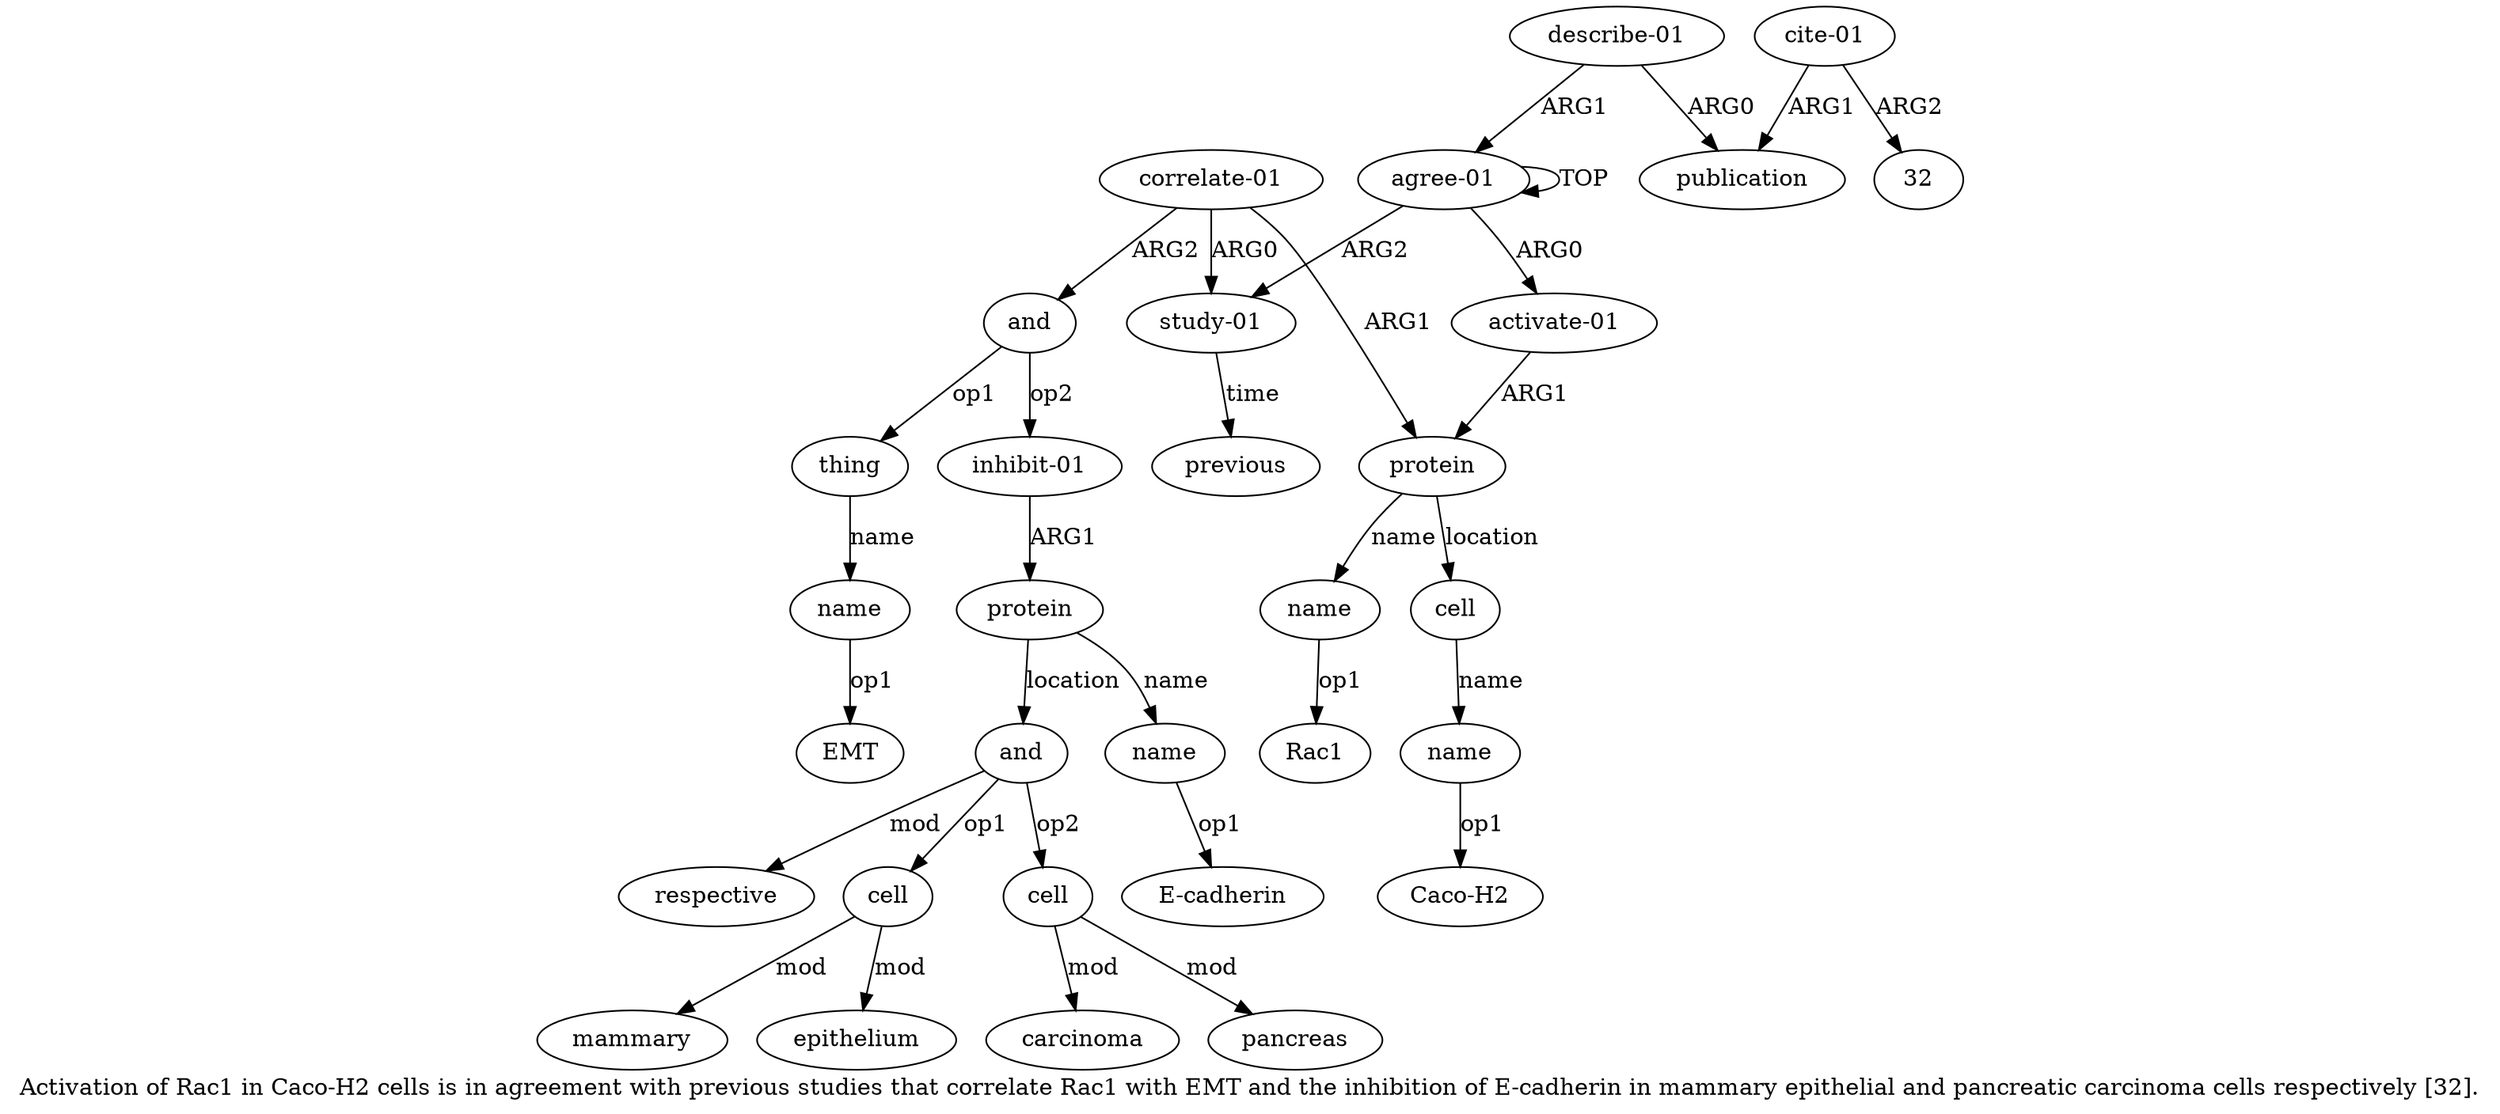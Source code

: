 digraph  {
	graph [label="Activation of Rac1 in Caco-H2 cells is in agreement with previous studies that correlate Rac1 with EMT and the inhibition of E-cadherin \
in mammary epithelial and pancreatic carcinoma cells respectively [32]."];
	node [label="\N"];
	a20	 [color=black,
		gold_ind=20,
		gold_label=carcinoma,
		label=carcinoma,
		test_ind=20,
		test_label=carcinoma];
	a21	 [color=black,
		gold_ind=21,
		gold_label=respective,
		label=respective,
		test_ind=21,
		test_label=respective];
	a22	 [color=black,
		gold_ind=22,
		gold_label=previous,
		label=previous,
		test_ind=22,
		test_label=previous];
	a23	 [color=black,
		gold_ind=23,
		gold_label="describe-01",
		label="describe-01",
		test_ind=23,
		test_label="describe-01"];
	a24	 [color=black,
		gold_ind=24,
		gold_label=publication,
		label=publication,
		test_ind=24,
		test_label=publication];
	a23 -> a24 [key=0,
	color=black,
	gold_label=ARG0,
	label=ARG0,
	test_label=ARG0];
a0 [color=black,
	gold_ind=0,
	gold_label="agree-01",
	label="agree-01",
	test_ind=0,
	test_label="agree-01"];
a23 -> a0 [key=0,
color=black,
gold_label=ARG1,
label=ARG1,
test_label=ARG1];
a25 [color=black,
gold_ind=25,
gold_label="cite-01",
label="cite-01",
test_ind=25,
test_label="cite-01"];
a25 -> a24 [key=0,
color=black,
gold_label=ARG1,
label=ARG1,
test_label=ARG1];
"a25 32" [color=black,
gold_ind=-1,
gold_label=32,
label=32,
test_ind=-1,
test_label=32];
a25 -> "a25 32" [key=0,
color=black,
gold_label=ARG2,
label=ARG2,
test_label=ARG2];
"a13 E-cadherin" [color=black,
gold_ind=-1,
gold_label="E-cadherin",
label="E-cadherin",
test_ind=-1,
test_label="E-cadherin"];
"a3 Rac1" [color=black,
gold_ind=-1,
gold_label=Rac1,
label=Rac1,
test_ind=-1,
test_label=Rac1];
"a5 Caco-H2" [color=black,
gold_ind=-1,
gold_label="Caco-H2",
label="Caco-H2",
test_ind=-1,
test_label="Caco-H2"];
a15 [color=black,
gold_ind=15,
gold_label=cell,
label=cell,
test_ind=15,
test_label=cell];
a17 [color=black,
gold_ind=17,
gold_label=mammary,
label=mammary,
test_ind=17,
test_label=mammary];
a15 -> a17 [key=0,
color=black,
gold_label=mod,
label=mod,
test_label=mod];
a16 [color=black,
gold_ind=16,
gold_label=epithelium,
label=epithelium,
test_ind=16,
test_label=epithelium];
a15 -> a16 [key=0,
color=black,
gold_label=mod,
label=mod,
test_label=mod];
a14 [color=black,
gold_ind=14,
gold_label=and,
label=and,
test_ind=14,
test_label=and];
a14 -> a21 [key=0,
color=black,
gold_label=mod,
label=mod,
test_label=mod];
a14 -> a15 [key=0,
color=black,
gold_label=op1,
label=op1,
test_label=op1];
a18 [color=black,
gold_ind=18,
gold_label=cell,
label=cell,
test_ind=18,
test_label=cell];
a14 -> a18 [key=0,
color=black,
gold_label=op2,
label=op2,
test_label=op2];
a11 [color=black,
gold_ind=11,
gold_label="inhibit-01",
label="inhibit-01",
test_ind=11,
test_label="inhibit-01"];
a12 [color=black,
gold_ind=12,
gold_label=protein,
label=protein,
test_ind=12,
test_label=protein];
a11 -> a12 [key=0,
color=black,
gold_label=ARG1,
label=ARG1,
test_label=ARG1];
a10 [color=black,
gold_ind=10,
gold_label=name,
label=name,
test_ind=10,
test_label=name];
"a10 EMT" [color=black,
gold_ind=-1,
gold_label=EMT,
label=EMT,
test_ind=-1,
test_label=EMT];
a10 -> "a10 EMT" [key=0,
color=black,
gold_label=op1,
label=op1,
test_label=op1];
a13 [color=black,
gold_ind=13,
gold_label=name,
label=name,
test_ind=13,
test_label=name];
a13 -> "a13 E-cadherin" [key=0,
color=black,
gold_label=op1,
label=op1,
test_label=op1];
a12 -> a14 [key=0,
color=black,
gold_label=location,
label=location,
test_label=location];
a12 -> a13 [key=0,
color=black,
gold_label=name,
label=name,
test_label=name];
a19 [color=black,
gold_ind=19,
gold_label=pancreas,
label=pancreas,
test_ind=19,
test_label=pancreas];
a18 -> a20 [key=0,
color=black,
gold_label=mod,
label=mod,
test_label=mod];
a18 -> a19 [key=0,
color=black,
gold_label=mod,
label=mod,
test_label=mod];
a1 [color=black,
gold_ind=1,
gold_label="activate-01",
label="activate-01",
test_ind=1,
test_label="activate-01"];
a2 [color=black,
gold_ind=2,
gold_label=protein,
label=protein,
test_ind=2,
test_label=protein];
a1 -> a2 [key=0,
color=black,
gold_label=ARG1,
label=ARG1,
test_label=ARG1];
a0 -> a1 [key=0,
color=black,
gold_label=ARG0,
label=ARG0,
test_label=ARG0];
a0 -> a0 [key=0,
color=black,
gold_label=TOP,
label=TOP,
test_label=TOP];
a6 [color=black,
gold_ind=6,
gold_label="study-01",
label="study-01",
test_ind=6,
test_label="study-01"];
a0 -> a6 [key=0,
color=black,
gold_label=ARG2,
label=ARG2,
test_label=ARG2];
a3 [color=black,
gold_ind=3,
gold_label=name,
label=name,
test_ind=3,
test_label=name];
a3 -> "a3 Rac1" [key=0,
color=black,
gold_label=op1,
label=op1,
test_label=op1];
a2 -> a3 [key=0,
color=black,
gold_label=name,
label=name,
test_label=name];
a4 [color=black,
gold_ind=4,
gold_label=cell,
label=cell,
test_ind=4,
test_label=cell];
a2 -> a4 [key=0,
color=black,
gold_label=location,
label=location,
test_label=location];
a5 [color=black,
gold_ind=5,
gold_label=name,
label=name,
test_ind=5,
test_label=name];
a5 -> "a5 Caco-H2" [key=0,
color=black,
gold_label=op1,
label=op1,
test_label=op1];
a4 -> a5 [key=0,
color=black,
gold_label=name,
label=name,
test_label=name];
a7 [color=black,
gold_ind=7,
gold_label="correlate-01",
label="correlate-01",
test_ind=7,
test_label="correlate-01"];
a7 -> a2 [key=0,
color=black,
gold_label=ARG1,
label=ARG1,
test_label=ARG1];
a7 -> a6 [key=0,
color=black,
gold_label=ARG0,
label=ARG0,
test_label=ARG0];
a8 [color=black,
gold_ind=8,
gold_label=and,
label=and,
test_ind=8,
test_label=and];
a7 -> a8 [key=0,
color=black,
gold_label=ARG2,
label=ARG2,
test_label=ARG2];
a6 -> a22 [key=0,
color=black,
gold_label=time,
label=time,
test_label=time];
a9 [color=black,
gold_ind=9,
gold_label=thing,
label=thing,
test_ind=9,
test_label=thing];
a9 -> a10 [key=0,
color=black,
gold_label=name,
label=name,
test_label=name];
a8 -> a11 [key=0,
color=black,
gold_label=op2,
label=op2,
test_label=op2];
a8 -> a9 [key=0,
color=black,
gold_label=op1,
label=op1,
test_label=op1];
}
